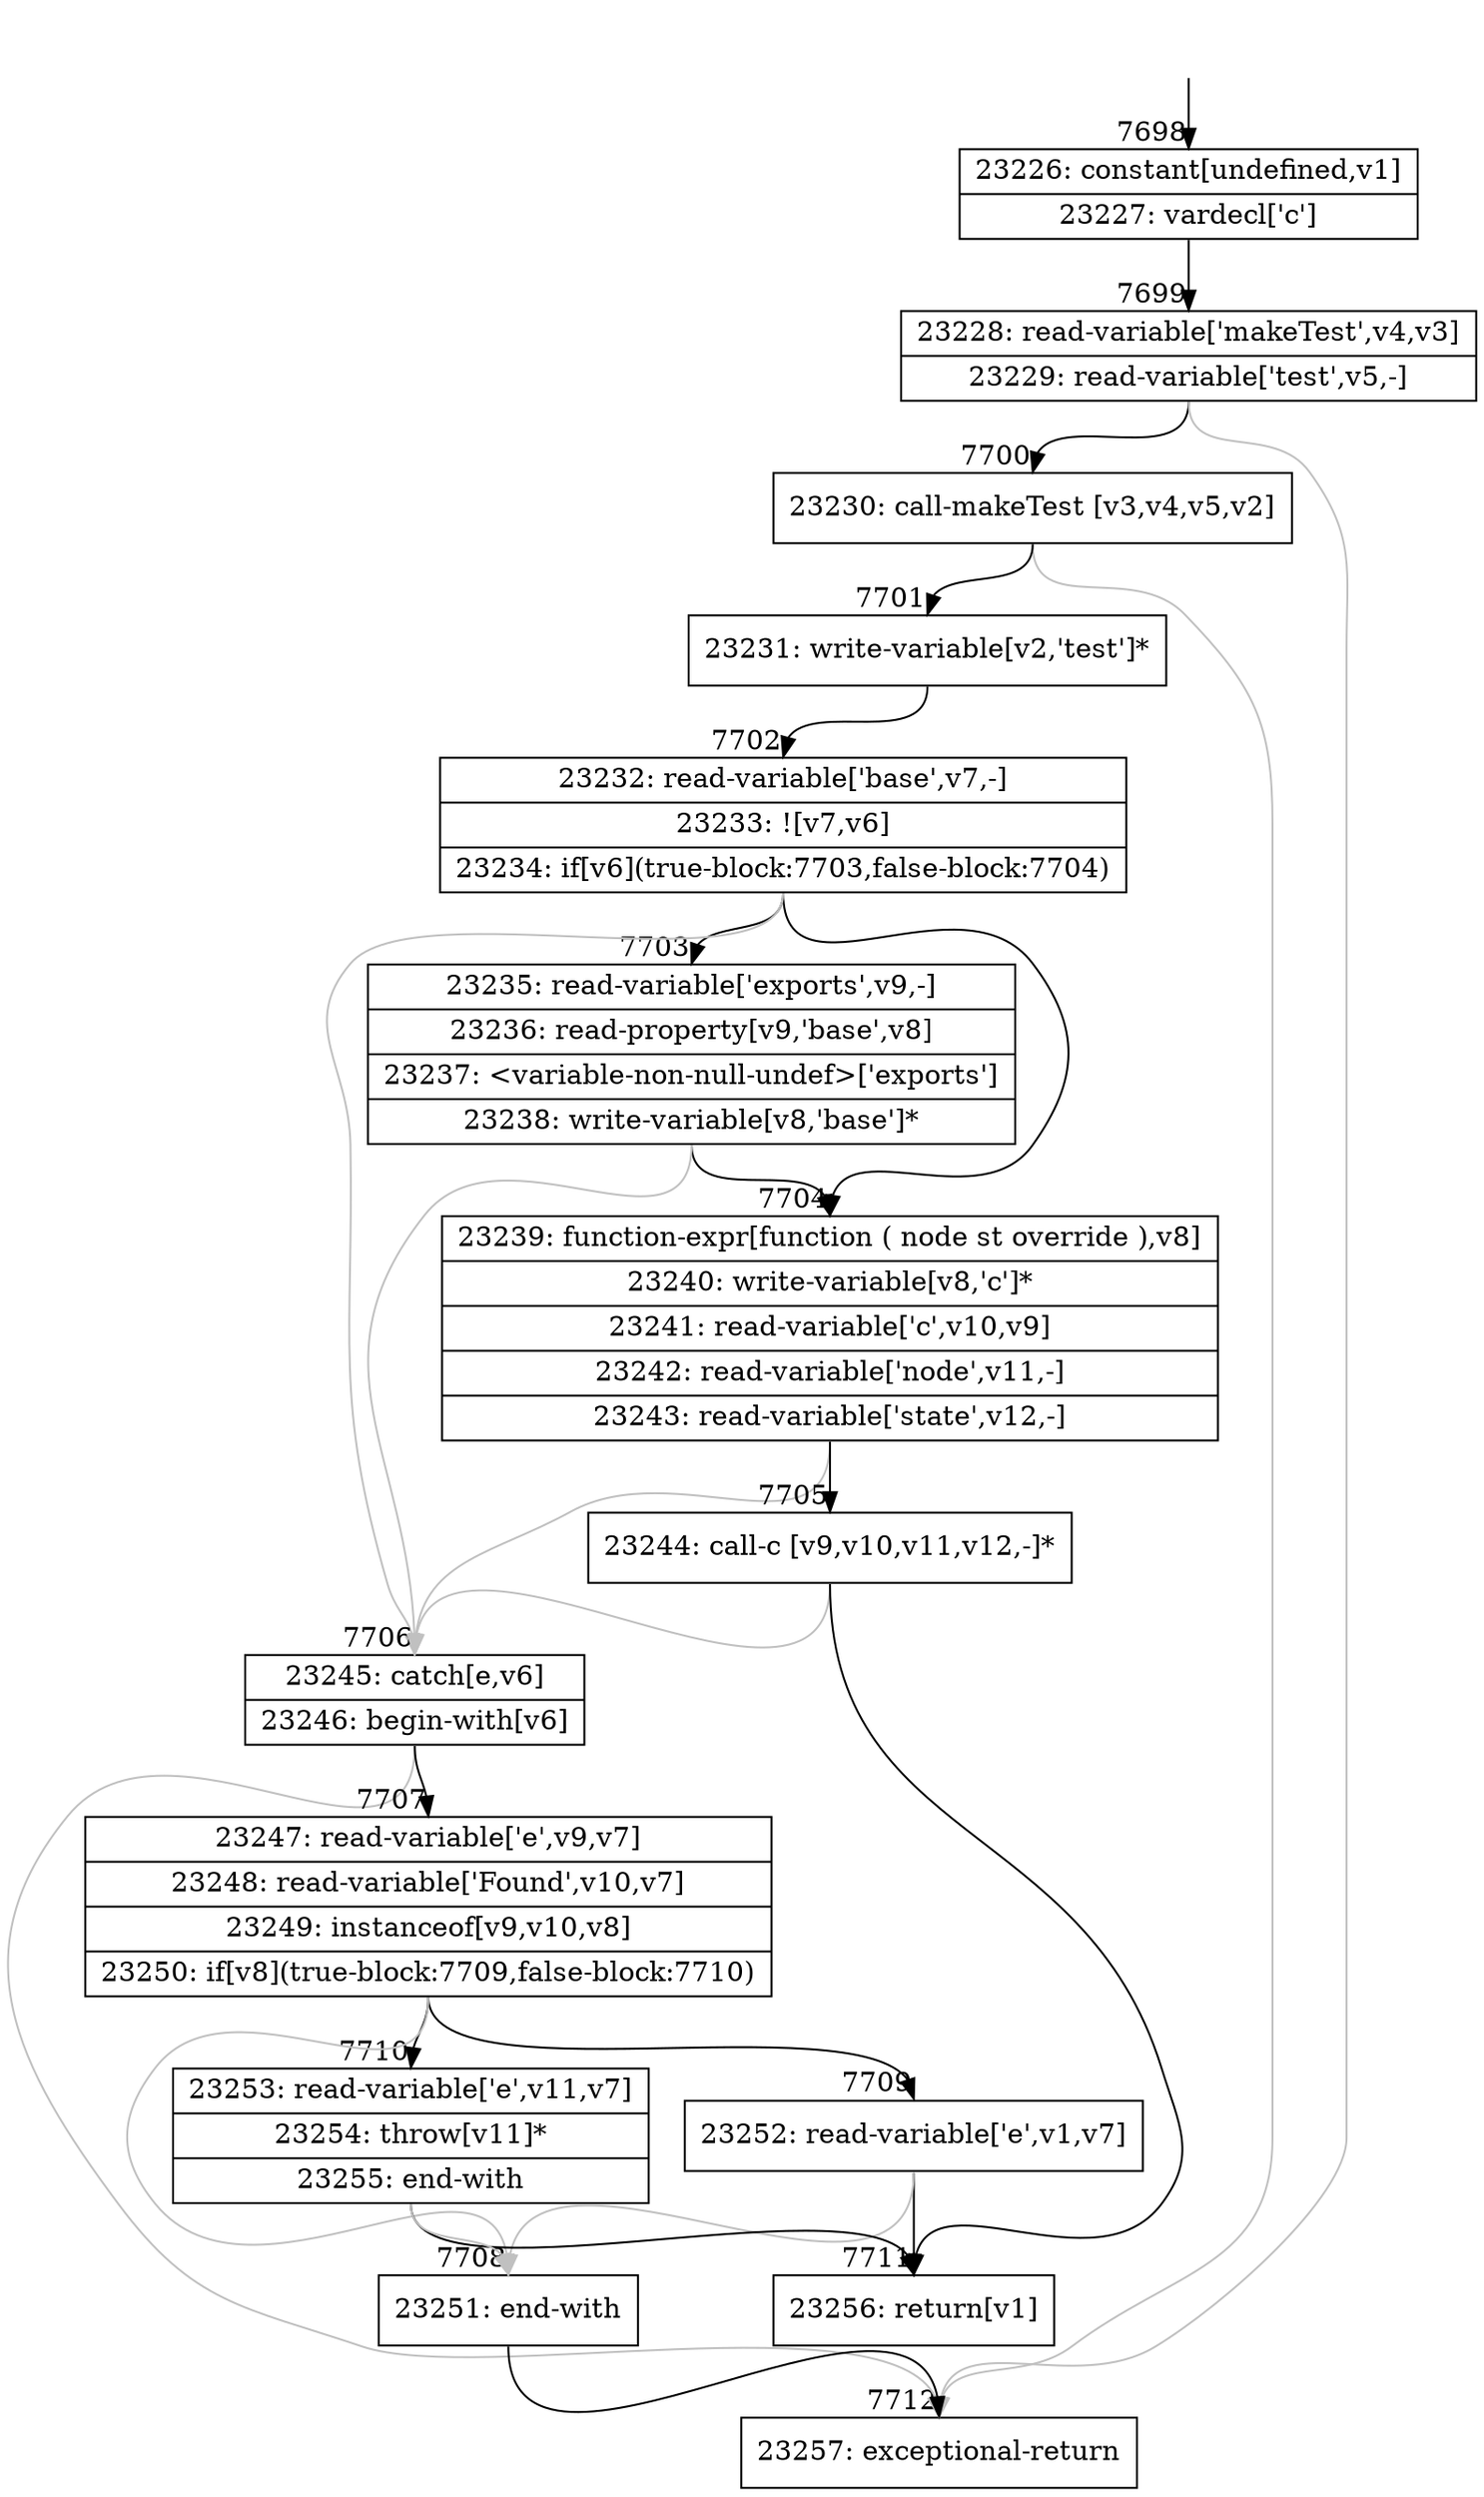 digraph {
rankdir="TD"
BB_entry412[shape=none,label=""];
BB_entry412 -> BB7698 [tailport=s, headport=n, headlabel="    7698"]
BB7698 [shape=record label="{23226: constant[undefined,v1]|23227: vardecl['c']}" ] 
BB7698 -> BB7699 [tailport=s, headport=n, headlabel="      7699"]
BB7699 [shape=record label="{23228: read-variable['makeTest',v4,v3]|23229: read-variable['test',v5,-]}" ] 
BB7699 -> BB7700 [tailport=s, headport=n, headlabel="      7700"]
BB7699 -> BB7712 [tailport=s, headport=n, color=gray, headlabel="      7712"]
BB7700 [shape=record label="{23230: call-makeTest [v3,v4,v5,v2]}" ] 
BB7700 -> BB7701 [tailport=s, headport=n, headlabel="      7701"]
BB7700 -> BB7712 [tailport=s, headport=n, color=gray]
BB7701 [shape=record label="{23231: write-variable[v2,'test']*}" ] 
BB7701 -> BB7702 [tailport=s, headport=n, headlabel="      7702"]
BB7702 [shape=record label="{23232: read-variable['base',v7,-]|23233: ![v7,v6]|23234: if[v6](true-block:7703,false-block:7704)}" ] 
BB7702 -> BB7703 [tailport=s, headport=n, headlabel="      7703"]
BB7702 -> BB7704 [tailport=s, headport=n, headlabel="      7704"]
BB7702 -> BB7706 [tailport=s, headport=n, color=gray, headlabel="      7706"]
BB7703 [shape=record label="{23235: read-variable['exports',v9,-]|23236: read-property[v9,'base',v8]|23237: \<variable-non-null-undef\>['exports']|23238: write-variable[v8,'base']*}" ] 
BB7703 -> BB7704 [tailport=s, headport=n]
BB7703 -> BB7706 [tailport=s, headport=n, color=gray]
BB7704 [shape=record label="{23239: function-expr[function ( node st override ),v8]|23240: write-variable[v8,'c']*|23241: read-variable['c',v10,v9]|23242: read-variable['node',v11,-]|23243: read-variable['state',v12,-]}" ] 
BB7704 -> BB7705 [tailport=s, headport=n, headlabel="      7705"]
BB7704 -> BB7706 [tailport=s, headport=n, color=gray]
BB7705 [shape=record label="{23244: call-c [v9,v10,v11,v12,-]*}" ] 
BB7705 -> BB7711 [tailport=s, headport=n, headlabel="      7711"]
BB7705 -> BB7706 [tailport=s, headport=n, color=gray]
BB7706 [shape=record label="{23245: catch[e,v6]|23246: begin-with[v6]}" ] 
BB7706 -> BB7707 [tailport=s, headport=n, headlabel="      7707"]
BB7706 -> BB7712 [tailport=s, headport=n, color=gray]
BB7707 [shape=record label="{23247: read-variable['e',v9,v7]|23248: read-variable['Found',v10,v7]|23249: instanceof[v9,v10,v8]|23250: if[v8](true-block:7709,false-block:7710)}" ] 
BB7707 -> BB7709 [tailport=s, headport=n, headlabel="      7709"]
BB7707 -> BB7710 [tailport=s, headport=n, headlabel="      7710"]
BB7707 -> BB7708 [tailport=s, headport=n, color=gray, headlabel="      7708"]
BB7708 [shape=record label="{23251: end-with}" ] 
BB7708 -> BB7712 [tailport=s, headport=n]
BB7709 [shape=record label="{23252: read-variable['e',v1,v7]}" ] 
BB7709 -> BB7711 [tailport=s, headport=n]
BB7709 -> BB7708 [tailport=s, headport=n, color=gray]
BB7710 [shape=record label="{23253: read-variable['e',v11,v7]|23254: throw[v11]*|23255: end-with}" ] 
BB7710 -> BB7711 [tailport=s, headport=n]
BB7710 -> BB7708 [tailport=s, headport=n, color=gray]
BB7711 [shape=record label="{23256: return[v1]}" ] 
BB7712 [shape=record label="{23257: exceptional-return}" ] 
//#$~ 7212
}
